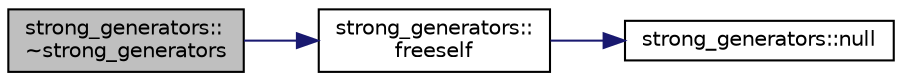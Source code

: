 digraph "strong_generators::~strong_generators"
{
  edge [fontname="Helvetica",fontsize="10",labelfontname="Helvetica",labelfontsize="10"];
  node [fontname="Helvetica",fontsize="10",shape=record];
  rankdir="LR";
  Node39 [label="strong_generators::\l~strong_generators",height=0.2,width=0.4,color="black", fillcolor="grey75", style="filled", fontcolor="black"];
  Node39 -> Node40 [color="midnightblue",fontsize="10",style="solid",fontname="Helvetica"];
  Node40 [label="strong_generators::\lfreeself",height=0.2,width=0.4,color="black", fillcolor="white", style="filled",URL="$dc/d09/classstrong__generators.html#a309e40051da4400f423b8085f0de7728"];
  Node40 -> Node41 [color="midnightblue",fontsize="10",style="solid",fontname="Helvetica"];
  Node41 [label="strong_generators::null",height=0.2,width=0.4,color="black", fillcolor="white", style="filled",URL="$dc/d09/classstrong__generators.html#a6c749e2b2e07381b291f76a3841334f0"];
}
